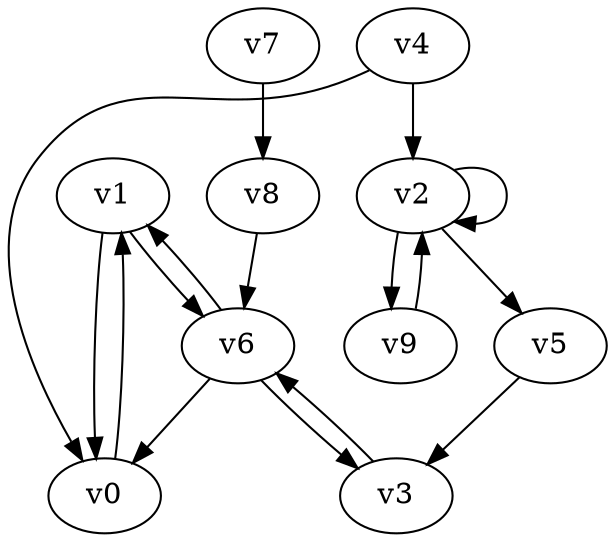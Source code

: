 // Benchmark game 4 - 10 vertices
// time_bound: 10
// targets: v6
digraph G {
    v0 [name="v0", player=1];
    v1 [name="v1", player=0];
    v2 [name="v2", player=0];
    v3 [name="v3", player=1];
    v4 [name="v4", player=0];
    v5 [name="v5", player=1];
    v6 [name="v6", player=0, target=1];
    v7 [name="v7", player=1];
    v8 [name="v8", player=1];
    v9 [name="v9", player=0];

    v0 -> v1 [constraint="t mod 3 == 2"];
    v1 -> v0;
    v2 -> v9;
    v3 -> v6 [constraint="t < 10"];
    v4 -> v0;
    v5 -> v3;
    v6 -> v1;
    v7 -> v8;
    v8 -> v6;
    v9 -> v2;
    v2 -> v2;
    v6 -> v0;
    v2 -> v5;
    v6 -> v3;
    v4 -> v2;
    v1 -> v6;
}
